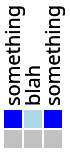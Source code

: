 {
  "$schema": "https://vega.github.io/schema/vega/v5.json",
  "width": 770,
  "height": 770,
  "padding": 2,

  "signals": [
    { "name": "cellSize", "value": 10 },
    { "name": "count", "update": "length(data('rowset'))" },
    { "name": "width", "update": "span(range('position'))" },
    { "name": "height", "update": "width" }
  ],

  "data": [
    {
      "name": "rowset",
      "values": [
        {"row": 1, "col": 1, "val": true, "col-name": "something"},
        {"row": 1, "col": 2, "val": false, "col-name": "blah"},
        {"row": 1, "col": 3, "val": true, "col-name": "something"},
        {"row": 2, "col": 1, "val": "NA", "col-name": "something"},
        {"row": 2, "col": 2, "val": "NA", "col-name": "blah"},
        {"row": 2, "col": 3, "val": "NA", "col-name": "something"}
      ]
    }
  ],

  "scales": [
    {
      "name": "binary-color-backup",
      "type": "ordinal",
      "range": "category",
      "domain": {
        "fields": [
          {"data": "rowset", "field": "val"}
        ],
        "sort": true
      }
    },
    {
      "name": "binary-color",
      "type": "ordinal",
      "range": ["blue", "lightblue", "#c1c1c1"],
      "domain": [true, false, "NA"]
    },

    {
      "name": "xpos",
      "type": "band",
      "domain": {"data": "rowset", "field": "col", "sort": true},
      "range": {"step": {"signal": "cellSize"}}
    },
    {
      "name": "ypos",
      "type": "band",
      "domain": {"data": "rowset", "field": "row", "sort": true},
      "range": {"step": {"signal": "cellSize"}}
    }
  ],

  "marks": [
    {
      "type": "text",
      "name": "columns",
      "from": {"data": "rowset"},
      "encode": {
        "update": {
          "x": {"scale": "xpos", "field": "col", "band": 0.5},
          "y": {"offset": -2},
          "text": {"field": "col-name"},
          "fontSize": {"value": 10},
          "angle": {"value": -90},
          "align": {"value": "left"},
          "baseline": {"value": "middle"},
          "fill": [
            {"value": "black"}
          ]
        }
      }
    },
    {
      "type": "rect",
      "from": {"data": "rowset"},
      "encode": {
        "update": {
          "x": {"scale": "xpos", "field": "col"},
          "y": {"scale": "ypos", "field": "row"},
          "width": {"scale": "xpos", "band": 1, "offset": -1},
          "height": {"scale": "ypos", "band": 1, "offset": -1},
          "fill": {"scale": "binary-color", "field": "val"}
        }
      }
    }
  ]
}
